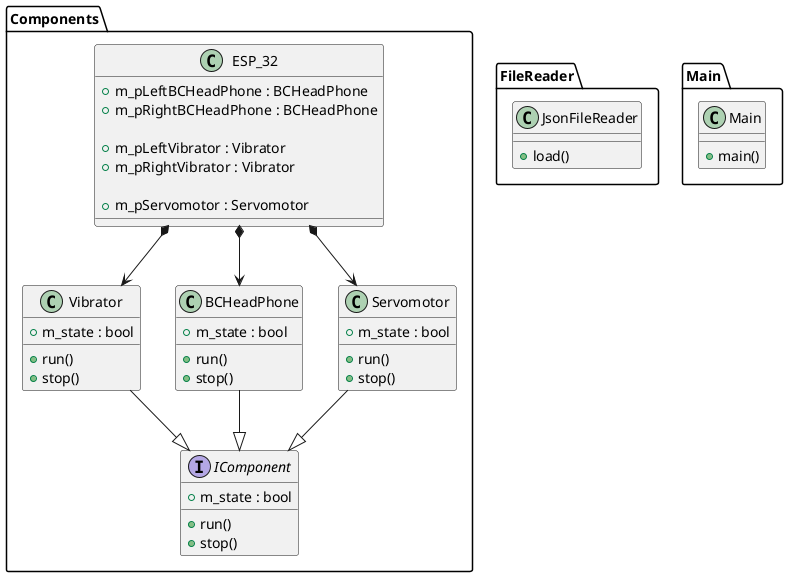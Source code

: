 @startuml embedded_class

package "Components" {
    interface IComponent {
        +run()
        +stop()

        +m_state : bool
    }

    class Vibrator {
        +run()
        +stop()

        +m_state : bool
    }

    class BCHeadPhone {
        +run()
        +stop()

        +m_state : bool
    }

    class Servomotor {
        +run()
        +stop()

        +m_state : bool
    }

    class ESP_32 {

        +m_pLeftBCHeadPhone : BCHeadPhone
        +m_pRightBCHeadPhone : BCHeadPhone

        +m_pLeftVibrator : Vibrator
        +m_pRightVibrator : Vibrator

        +m_pServomotor : Servomotor
    }
    
}

package "FileReader" {
    class JsonFileReader {
        +load()
    }
}

package "Main" {
    class Main {
        +main()
    }
}

Vibrator --|> IComponent
Servomotor --|> IComponent
BCHeadPhone --|> IComponent

ESP_32 *--> BCHeadPhone
ESP_32 *--> Vibrator
ESP_32 *--> Servomotor
